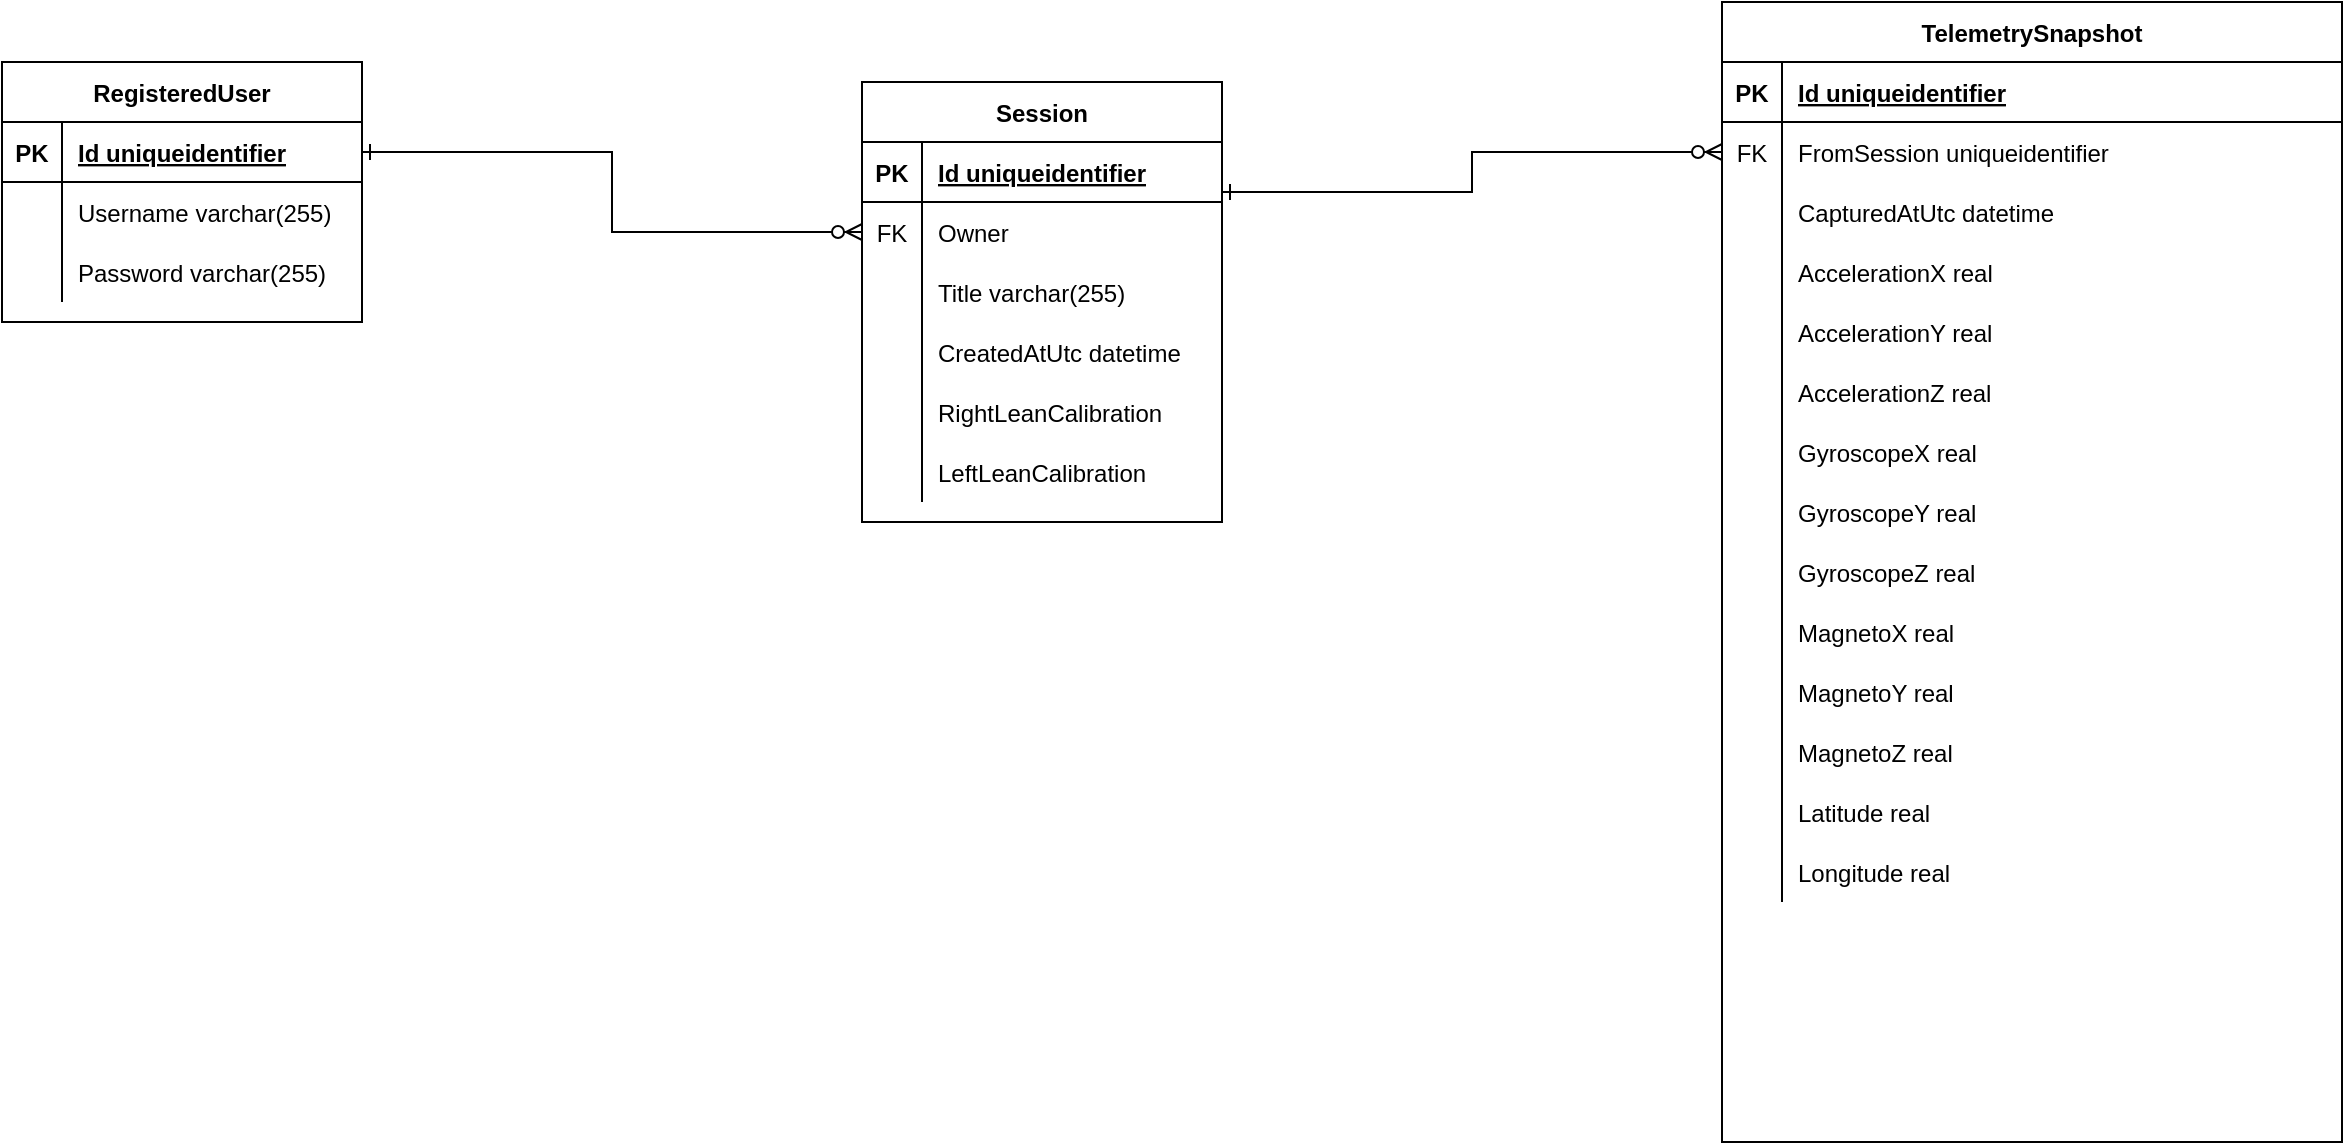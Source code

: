 <mxfile version="15.6.2" type="device"><diagram id="uxjR67eXe4s9mB2-4hJg" name="Page-1"><mxGraphModel dx="1952" dy="606" grid="1" gridSize="10" guides="1" tooltips="1" connect="1" arrows="1" fold="1" page="1" pageScale="1" pageWidth="850" pageHeight="1100" math="0" shadow="0"><root><mxCell id="0"/><mxCell id="1" parent="0"/><mxCell id="_TvXI2_eDQ4WfYmYCl9j-1" value="TelemetrySnapshot" style="shape=table;startSize=30;container=1;collapsible=1;childLayout=tableLayout;fixedRows=1;rowLines=0;fontStyle=1;align=center;resizeLast=1;" parent="1" vertex="1"><mxGeometry x="330" y="320" width="310" height="570" as="geometry"/></mxCell><mxCell id="_TvXI2_eDQ4WfYmYCl9j-2" value="" style="shape=partialRectangle;collapsible=0;dropTarget=0;pointerEvents=0;fillColor=none;top=0;left=0;bottom=1;right=0;points=[[0,0.5],[1,0.5]];portConstraint=eastwest;" parent="_TvXI2_eDQ4WfYmYCl9j-1" vertex="1"><mxGeometry y="30" width="310" height="30" as="geometry"/></mxCell><mxCell id="_TvXI2_eDQ4WfYmYCl9j-3" value="PK" style="shape=partialRectangle;connectable=0;fillColor=none;top=0;left=0;bottom=0;right=0;fontStyle=1;overflow=hidden;" parent="_TvXI2_eDQ4WfYmYCl9j-2" vertex="1"><mxGeometry width="30" height="30" as="geometry"><mxRectangle width="30" height="30" as="alternateBounds"/></mxGeometry></mxCell><mxCell id="_TvXI2_eDQ4WfYmYCl9j-4" value="Id uniqueidentifier" style="shape=partialRectangle;connectable=0;fillColor=none;top=0;left=0;bottom=0;right=0;align=left;spacingLeft=6;fontStyle=5;overflow=hidden;" parent="_TvXI2_eDQ4WfYmYCl9j-2" vertex="1"><mxGeometry x="30" width="280" height="30" as="geometry"><mxRectangle width="280" height="30" as="alternateBounds"/></mxGeometry></mxCell><mxCell id="_TvXI2_eDQ4WfYmYCl9j-45" style="shape=partialRectangle;collapsible=0;dropTarget=0;pointerEvents=0;fillColor=none;top=0;left=0;bottom=0;right=0;points=[[0,0.5],[1,0.5]];portConstraint=eastwest;" parent="_TvXI2_eDQ4WfYmYCl9j-1" vertex="1"><mxGeometry y="60" width="310" height="30" as="geometry"/></mxCell><mxCell id="_TvXI2_eDQ4WfYmYCl9j-46" value="FK" style="shape=partialRectangle;connectable=0;fillColor=none;top=0;left=0;bottom=0;right=0;editable=1;overflow=hidden;" parent="_TvXI2_eDQ4WfYmYCl9j-45" vertex="1"><mxGeometry width="30" height="30" as="geometry"><mxRectangle width="30" height="30" as="alternateBounds"/></mxGeometry></mxCell><mxCell id="_TvXI2_eDQ4WfYmYCl9j-47" value="FromSession uniqueidentifier" style="shape=partialRectangle;connectable=0;fillColor=none;top=0;left=0;bottom=0;right=0;align=left;spacingLeft=6;overflow=hidden;" parent="_TvXI2_eDQ4WfYmYCl9j-45" vertex="1"><mxGeometry x="30" width="280" height="30" as="geometry"><mxRectangle width="280" height="30" as="alternateBounds"/></mxGeometry></mxCell><mxCell id="_TvXI2_eDQ4WfYmYCl9j-5" value="" style="shape=partialRectangle;collapsible=0;dropTarget=0;pointerEvents=0;fillColor=none;top=0;left=0;bottom=0;right=0;points=[[0,0.5],[1,0.5]];portConstraint=eastwest;" parent="_TvXI2_eDQ4WfYmYCl9j-1" vertex="1"><mxGeometry y="90" width="310" height="30" as="geometry"/></mxCell><mxCell id="_TvXI2_eDQ4WfYmYCl9j-6" value="" style="shape=partialRectangle;connectable=0;fillColor=none;top=0;left=0;bottom=0;right=0;editable=1;overflow=hidden;" parent="_TvXI2_eDQ4WfYmYCl9j-5" vertex="1"><mxGeometry width="30" height="30" as="geometry"><mxRectangle width="30" height="30" as="alternateBounds"/></mxGeometry></mxCell><mxCell id="_TvXI2_eDQ4WfYmYCl9j-7" value="CapturedAtUtc datetime" style="shape=partialRectangle;connectable=0;fillColor=none;top=0;left=0;bottom=0;right=0;align=left;spacingLeft=6;overflow=hidden;" parent="_TvXI2_eDQ4WfYmYCl9j-5" vertex="1"><mxGeometry x="30" width="280" height="30" as="geometry"><mxRectangle width="280" height="30" as="alternateBounds"/></mxGeometry></mxCell><mxCell id="_TvXI2_eDQ4WfYmYCl9j-8" value="" style="shape=partialRectangle;collapsible=0;dropTarget=0;pointerEvents=0;fillColor=none;top=0;left=0;bottom=0;right=0;points=[[0,0.5],[1,0.5]];portConstraint=eastwest;" parent="_TvXI2_eDQ4WfYmYCl9j-1" vertex="1"><mxGeometry y="120" width="310" height="30" as="geometry"/></mxCell><mxCell id="_TvXI2_eDQ4WfYmYCl9j-9" value="" style="shape=partialRectangle;connectable=0;fillColor=none;top=0;left=0;bottom=0;right=0;editable=1;overflow=hidden;" parent="_TvXI2_eDQ4WfYmYCl9j-8" vertex="1"><mxGeometry width="30" height="30" as="geometry"><mxRectangle width="30" height="30" as="alternateBounds"/></mxGeometry></mxCell><mxCell id="_TvXI2_eDQ4WfYmYCl9j-10" value="AccelerationX real" style="shape=partialRectangle;connectable=0;fillColor=none;top=0;left=0;bottom=0;right=0;align=left;spacingLeft=6;overflow=hidden;" parent="_TvXI2_eDQ4WfYmYCl9j-8" vertex="1"><mxGeometry x="30" width="280" height="30" as="geometry"><mxRectangle width="280" height="30" as="alternateBounds"/></mxGeometry></mxCell><mxCell id="_TvXI2_eDQ4WfYmYCl9j-11" value="" style="shape=partialRectangle;collapsible=0;dropTarget=0;pointerEvents=0;fillColor=none;top=0;left=0;bottom=0;right=0;points=[[0,0.5],[1,0.5]];portConstraint=eastwest;" parent="_TvXI2_eDQ4WfYmYCl9j-1" vertex="1"><mxGeometry y="150" width="310" height="30" as="geometry"/></mxCell><mxCell id="_TvXI2_eDQ4WfYmYCl9j-12" value="" style="shape=partialRectangle;connectable=0;fillColor=none;top=0;left=0;bottom=0;right=0;editable=1;overflow=hidden;" parent="_TvXI2_eDQ4WfYmYCl9j-11" vertex="1"><mxGeometry width="30" height="30" as="geometry"><mxRectangle width="30" height="30" as="alternateBounds"/></mxGeometry></mxCell><mxCell id="_TvXI2_eDQ4WfYmYCl9j-13" value="AccelerationY real" style="shape=partialRectangle;connectable=0;fillColor=none;top=0;left=0;bottom=0;right=0;align=left;spacingLeft=6;overflow=hidden;" parent="_TvXI2_eDQ4WfYmYCl9j-11" vertex="1"><mxGeometry x="30" width="280" height="30" as="geometry"><mxRectangle width="280" height="30" as="alternateBounds"/></mxGeometry></mxCell><mxCell id="_TvXI2_eDQ4WfYmYCl9j-14" style="shape=partialRectangle;collapsible=0;dropTarget=0;pointerEvents=0;fillColor=none;top=0;left=0;bottom=0;right=0;points=[[0,0.5],[1,0.5]];portConstraint=eastwest;" parent="_TvXI2_eDQ4WfYmYCl9j-1" vertex="1"><mxGeometry y="180" width="310" height="30" as="geometry"/></mxCell><mxCell id="_TvXI2_eDQ4WfYmYCl9j-15" style="shape=partialRectangle;connectable=0;fillColor=none;top=0;left=0;bottom=0;right=0;editable=1;overflow=hidden;" parent="_TvXI2_eDQ4WfYmYCl9j-14" vertex="1"><mxGeometry width="30" height="30" as="geometry"><mxRectangle width="30" height="30" as="alternateBounds"/></mxGeometry></mxCell><mxCell id="_TvXI2_eDQ4WfYmYCl9j-16" value="AccelerationZ real" style="shape=partialRectangle;connectable=0;fillColor=none;top=0;left=0;bottom=0;right=0;align=left;spacingLeft=6;overflow=hidden;" parent="_TvXI2_eDQ4WfYmYCl9j-14" vertex="1"><mxGeometry x="30" width="280" height="30" as="geometry"><mxRectangle width="280" height="30" as="alternateBounds"/></mxGeometry></mxCell><mxCell id="_TvXI2_eDQ4WfYmYCl9j-17" style="shape=partialRectangle;collapsible=0;dropTarget=0;pointerEvents=0;fillColor=none;top=0;left=0;bottom=0;right=0;points=[[0,0.5],[1,0.5]];portConstraint=eastwest;" parent="_TvXI2_eDQ4WfYmYCl9j-1" vertex="1"><mxGeometry y="210" width="310" height="30" as="geometry"/></mxCell><mxCell id="_TvXI2_eDQ4WfYmYCl9j-18" style="shape=partialRectangle;connectable=0;fillColor=none;top=0;left=0;bottom=0;right=0;editable=1;overflow=hidden;" parent="_TvXI2_eDQ4WfYmYCl9j-17" vertex="1"><mxGeometry width="30" height="30" as="geometry"><mxRectangle width="30" height="30" as="alternateBounds"/></mxGeometry></mxCell><mxCell id="_TvXI2_eDQ4WfYmYCl9j-19" value="GyroscopeX real" style="shape=partialRectangle;connectable=0;fillColor=none;top=0;left=0;bottom=0;right=0;align=left;spacingLeft=6;overflow=hidden;" parent="_TvXI2_eDQ4WfYmYCl9j-17" vertex="1"><mxGeometry x="30" width="280" height="30" as="geometry"><mxRectangle width="280" height="30" as="alternateBounds"/></mxGeometry></mxCell><mxCell id="_TvXI2_eDQ4WfYmYCl9j-20" style="shape=partialRectangle;collapsible=0;dropTarget=0;pointerEvents=0;fillColor=none;top=0;left=0;bottom=0;right=0;points=[[0,0.5],[1,0.5]];portConstraint=eastwest;" parent="_TvXI2_eDQ4WfYmYCl9j-1" vertex="1"><mxGeometry y="240" width="310" height="30" as="geometry"/></mxCell><mxCell id="_TvXI2_eDQ4WfYmYCl9j-21" style="shape=partialRectangle;connectable=0;fillColor=none;top=0;left=0;bottom=0;right=0;editable=1;overflow=hidden;" parent="_TvXI2_eDQ4WfYmYCl9j-20" vertex="1"><mxGeometry width="30" height="30" as="geometry"><mxRectangle width="30" height="30" as="alternateBounds"/></mxGeometry></mxCell><mxCell id="_TvXI2_eDQ4WfYmYCl9j-22" value="GyroscopeY real" style="shape=partialRectangle;connectable=0;fillColor=none;top=0;left=0;bottom=0;right=0;align=left;spacingLeft=6;overflow=hidden;" parent="_TvXI2_eDQ4WfYmYCl9j-20" vertex="1"><mxGeometry x="30" width="280" height="30" as="geometry"><mxRectangle width="280" height="30" as="alternateBounds"/></mxGeometry></mxCell><mxCell id="_TvXI2_eDQ4WfYmYCl9j-23" style="shape=partialRectangle;collapsible=0;dropTarget=0;pointerEvents=0;fillColor=none;top=0;left=0;bottom=0;right=0;points=[[0,0.5],[1,0.5]];portConstraint=eastwest;" parent="_TvXI2_eDQ4WfYmYCl9j-1" vertex="1"><mxGeometry y="270" width="310" height="30" as="geometry"/></mxCell><mxCell id="_TvXI2_eDQ4WfYmYCl9j-24" style="shape=partialRectangle;connectable=0;fillColor=none;top=0;left=0;bottom=0;right=0;editable=1;overflow=hidden;" parent="_TvXI2_eDQ4WfYmYCl9j-23" vertex="1"><mxGeometry width="30" height="30" as="geometry"><mxRectangle width="30" height="30" as="alternateBounds"/></mxGeometry></mxCell><mxCell id="_TvXI2_eDQ4WfYmYCl9j-25" value="GyroscopeZ real" style="shape=partialRectangle;connectable=0;fillColor=none;top=0;left=0;bottom=0;right=0;align=left;spacingLeft=6;overflow=hidden;" parent="_TvXI2_eDQ4WfYmYCl9j-23" vertex="1"><mxGeometry x="30" width="280" height="30" as="geometry"><mxRectangle width="280" height="30" as="alternateBounds"/></mxGeometry></mxCell><mxCell id="_TvXI2_eDQ4WfYmYCl9j-49" style="shape=partialRectangle;collapsible=0;dropTarget=0;pointerEvents=0;fillColor=none;top=0;left=0;bottom=0;right=0;points=[[0,0.5],[1,0.5]];portConstraint=eastwest;" parent="_TvXI2_eDQ4WfYmYCl9j-1" vertex="1"><mxGeometry y="300" width="310" height="30" as="geometry"/></mxCell><mxCell id="_TvXI2_eDQ4WfYmYCl9j-50" style="shape=partialRectangle;connectable=0;fillColor=none;top=0;left=0;bottom=0;right=0;editable=1;overflow=hidden;" parent="_TvXI2_eDQ4WfYmYCl9j-49" vertex="1"><mxGeometry width="30" height="30" as="geometry"><mxRectangle width="30" height="30" as="alternateBounds"/></mxGeometry></mxCell><mxCell id="_TvXI2_eDQ4WfYmYCl9j-51" value="MagnetoX real" style="shape=partialRectangle;connectable=0;fillColor=none;top=0;left=0;bottom=0;right=0;align=left;spacingLeft=6;overflow=hidden;" parent="_TvXI2_eDQ4WfYmYCl9j-49" vertex="1"><mxGeometry x="30" width="280" height="30" as="geometry"><mxRectangle width="280" height="30" as="alternateBounds"/></mxGeometry></mxCell><mxCell id="_TvXI2_eDQ4WfYmYCl9j-52" style="shape=partialRectangle;collapsible=0;dropTarget=0;pointerEvents=0;fillColor=none;top=0;left=0;bottom=0;right=0;points=[[0,0.5],[1,0.5]];portConstraint=eastwest;" parent="_TvXI2_eDQ4WfYmYCl9j-1" vertex="1"><mxGeometry y="330" width="310" height="30" as="geometry"/></mxCell><mxCell id="_TvXI2_eDQ4WfYmYCl9j-53" style="shape=partialRectangle;connectable=0;fillColor=none;top=0;left=0;bottom=0;right=0;editable=1;overflow=hidden;" parent="_TvXI2_eDQ4WfYmYCl9j-52" vertex="1"><mxGeometry width="30" height="30" as="geometry"><mxRectangle width="30" height="30" as="alternateBounds"/></mxGeometry></mxCell><mxCell id="_TvXI2_eDQ4WfYmYCl9j-54" value="MagnetoY real" style="shape=partialRectangle;connectable=0;fillColor=none;top=0;left=0;bottom=0;right=0;align=left;spacingLeft=6;overflow=hidden;" parent="_TvXI2_eDQ4WfYmYCl9j-52" vertex="1"><mxGeometry x="30" width="280" height="30" as="geometry"><mxRectangle width="280" height="30" as="alternateBounds"/></mxGeometry></mxCell><mxCell id="_TvXI2_eDQ4WfYmYCl9j-55" style="shape=partialRectangle;collapsible=0;dropTarget=0;pointerEvents=0;fillColor=none;top=0;left=0;bottom=0;right=0;points=[[0,0.5],[1,0.5]];portConstraint=eastwest;" parent="_TvXI2_eDQ4WfYmYCl9j-1" vertex="1"><mxGeometry y="360" width="310" height="30" as="geometry"/></mxCell><mxCell id="_TvXI2_eDQ4WfYmYCl9j-56" style="shape=partialRectangle;connectable=0;fillColor=none;top=0;left=0;bottom=0;right=0;editable=1;overflow=hidden;" parent="_TvXI2_eDQ4WfYmYCl9j-55" vertex="1"><mxGeometry width="30" height="30" as="geometry"><mxRectangle width="30" height="30" as="alternateBounds"/></mxGeometry></mxCell><mxCell id="_TvXI2_eDQ4WfYmYCl9j-57" value="MagnetoZ real" style="shape=partialRectangle;connectable=0;fillColor=none;top=0;left=0;bottom=0;right=0;align=left;spacingLeft=6;overflow=hidden;" parent="_TvXI2_eDQ4WfYmYCl9j-55" vertex="1"><mxGeometry x="30" width="280" height="30" as="geometry"><mxRectangle width="280" height="30" as="alternateBounds"/></mxGeometry></mxCell><mxCell id="_TvXI2_eDQ4WfYmYCl9j-26" style="shape=partialRectangle;collapsible=0;dropTarget=0;pointerEvents=0;fillColor=none;top=0;left=0;bottom=0;right=0;points=[[0,0.5],[1,0.5]];portConstraint=eastwest;" parent="_TvXI2_eDQ4WfYmYCl9j-1" vertex="1"><mxGeometry y="390" width="310" height="30" as="geometry"/></mxCell><mxCell id="_TvXI2_eDQ4WfYmYCl9j-27" style="shape=partialRectangle;connectable=0;fillColor=none;top=0;left=0;bottom=0;right=0;editable=1;overflow=hidden;" parent="_TvXI2_eDQ4WfYmYCl9j-26" vertex="1"><mxGeometry width="30" height="30" as="geometry"><mxRectangle width="30" height="30" as="alternateBounds"/></mxGeometry></mxCell><mxCell id="_TvXI2_eDQ4WfYmYCl9j-28" value="Latitude real" style="shape=partialRectangle;connectable=0;fillColor=none;top=0;left=0;bottom=0;right=0;align=left;spacingLeft=6;overflow=hidden;" parent="_TvXI2_eDQ4WfYmYCl9j-26" vertex="1"><mxGeometry x="30" width="280" height="30" as="geometry"><mxRectangle width="280" height="30" as="alternateBounds"/></mxGeometry></mxCell><mxCell id="_TvXI2_eDQ4WfYmYCl9j-29" style="shape=partialRectangle;collapsible=0;dropTarget=0;pointerEvents=0;fillColor=none;top=0;left=0;bottom=0;right=0;points=[[0,0.5],[1,0.5]];portConstraint=eastwest;" parent="_TvXI2_eDQ4WfYmYCl9j-1" vertex="1"><mxGeometry y="420" width="310" height="30" as="geometry"/></mxCell><mxCell id="_TvXI2_eDQ4WfYmYCl9j-30" style="shape=partialRectangle;connectable=0;fillColor=none;top=0;left=0;bottom=0;right=0;editable=1;overflow=hidden;" parent="_TvXI2_eDQ4WfYmYCl9j-29" vertex="1"><mxGeometry width="30" height="30" as="geometry"><mxRectangle width="30" height="30" as="alternateBounds"/></mxGeometry></mxCell><mxCell id="_TvXI2_eDQ4WfYmYCl9j-31" value="Longitude real" style="shape=partialRectangle;connectable=0;fillColor=none;top=0;left=0;bottom=0;right=0;align=left;spacingLeft=6;overflow=hidden;" parent="_TvXI2_eDQ4WfYmYCl9j-29" vertex="1"><mxGeometry x="30" width="280" height="30" as="geometry"><mxRectangle width="280" height="30" as="alternateBounds"/></mxGeometry></mxCell><mxCell id="_TvXI2_eDQ4WfYmYCl9j-32" value="Session" style="shape=table;startSize=30;container=1;collapsible=1;childLayout=tableLayout;fixedRows=1;rowLines=0;fontStyle=1;align=center;resizeLast=1;" parent="1" vertex="1"><mxGeometry x="-100" y="360" width="180" height="220" as="geometry"/></mxCell><mxCell id="_TvXI2_eDQ4WfYmYCl9j-33" value="" style="shape=partialRectangle;collapsible=0;dropTarget=0;pointerEvents=0;fillColor=none;top=0;left=0;bottom=1;right=0;points=[[0,0.5],[1,0.5]];portConstraint=eastwest;" parent="_TvXI2_eDQ4WfYmYCl9j-32" vertex="1"><mxGeometry y="30" width="180" height="30" as="geometry"/></mxCell><mxCell id="_TvXI2_eDQ4WfYmYCl9j-34" value="PK" style="shape=partialRectangle;connectable=0;fillColor=none;top=0;left=0;bottom=0;right=0;fontStyle=1;overflow=hidden;" parent="_TvXI2_eDQ4WfYmYCl9j-33" vertex="1"><mxGeometry width="30" height="30" as="geometry"><mxRectangle width="30" height="30" as="alternateBounds"/></mxGeometry></mxCell><mxCell id="_TvXI2_eDQ4WfYmYCl9j-35" value="Id uniqueidentifier" style="shape=partialRectangle;connectable=0;fillColor=none;top=0;left=0;bottom=0;right=0;align=left;spacingLeft=6;fontStyle=5;overflow=hidden;" parent="_TvXI2_eDQ4WfYmYCl9j-33" vertex="1"><mxGeometry x="30" width="150" height="30" as="geometry"><mxRectangle width="150" height="30" as="alternateBounds"/></mxGeometry></mxCell><mxCell id="_TvXI2_eDQ4WfYmYCl9j-36" value="" style="shape=partialRectangle;collapsible=0;dropTarget=0;pointerEvents=0;fillColor=none;top=0;left=0;bottom=0;right=0;points=[[0,0.5],[1,0.5]];portConstraint=eastwest;" parent="_TvXI2_eDQ4WfYmYCl9j-32" vertex="1"><mxGeometry y="60" width="180" height="30" as="geometry"/></mxCell><mxCell id="_TvXI2_eDQ4WfYmYCl9j-37" value="FK" style="shape=partialRectangle;connectable=0;fillColor=none;top=0;left=0;bottom=0;right=0;editable=1;overflow=hidden;" parent="_TvXI2_eDQ4WfYmYCl9j-36" vertex="1"><mxGeometry width="30" height="30" as="geometry"><mxRectangle width="30" height="30" as="alternateBounds"/></mxGeometry></mxCell><mxCell id="_TvXI2_eDQ4WfYmYCl9j-38" value="Owner" style="shape=partialRectangle;connectable=0;fillColor=none;top=0;left=0;bottom=0;right=0;align=left;spacingLeft=6;overflow=hidden;" parent="_TvXI2_eDQ4WfYmYCl9j-36" vertex="1"><mxGeometry x="30" width="150" height="30" as="geometry"><mxRectangle width="150" height="30" as="alternateBounds"/></mxGeometry></mxCell><mxCell id="utBm115BUwZT5mW696Ef-1" style="shape=partialRectangle;collapsible=0;dropTarget=0;pointerEvents=0;fillColor=none;top=0;left=0;bottom=0;right=0;points=[[0,0.5],[1,0.5]];portConstraint=eastwest;" vertex="1" parent="_TvXI2_eDQ4WfYmYCl9j-32"><mxGeometry y="90" width="180" height="30" as="geometry"/></mxCell><mxCell id="utBm115BUwZT5mW696Ef-2" style="shape=partialRectangle;connectable=0;fillColor=none;top=0;left=0;bottom=0;right=0;editable=1;overflow=hidden;" vertex="1" parent="utBm115BUwZT5mW696Ef-1"><mxGeometry width="30" height="30" as="geometry"><mxRectangle width="30" height="30" as="alternateBounds"/></mxGeometry></mxCell><mxCell id="utBm115BUwZT5mW696Ef-3" value="Title varchar(255)" style="shape=partialRectangle;connectable=0;fillColor=none;top=0;left=0;bottom=0;right=0;align=left;spacingLeft=6;overflow=hidden;" vertex="1" parent="utBm115BUwZT5mW696Ef-1"><mxGeometry x="30" width="150" height="30" as="geometry"><mxRectangle width="150" height="30" as="alternateBounds"/></mxGeometry></mxCell><mxCell id="utBm115BUwZT5mW696Ef-4" style="shape=partialRectangle;collapsible=0;dropTarget=0;pointerEvents=0;fillColor=none;top=0;left=0;bottom=0;right=0;points=[[0,0.5],[1,0.5]];portConstraint=eastwest;" vertex="1" parent="_TvXI2_eDQ4WfYmYCl9j-32"><mxGeometry y="120" width="180" height="30" as="geometry"/></mxCell><mxCell id="utBm115BUwZT5mW696Ef-5" style="shape=partialRectangle;connectable=0;fillColor=none;top=0;left=0;bottom=0;right=0;editable=1;overflow=hidden;" vertex="1" parent="utBm115BUwZT5mW696Ef-4"><mxGeometry width="30" height="30" as="geometry"><mxRectangle width="30" height="30" as="alternateBounds"/></mxGeometry></mxCell><mxCell id="utBm115BUwZT5mW696Ef-6" value="CreatedAtUtc datetime" style="shape=partialRectangle;connectable=0;fillColor=none;top=0;left=0;bottom=0;right=0;align=left;spacingLeft=6;overflow=hidden;" vertex="1" parent="utBm115BUwZT5mW696Ef-4"><mxGeometry x="30" width="150" height="30" as="geometry"><mxRectangle width="150" height="30" as="alternateBounds"/></mxGeometry></mxCell><mxCell id="utBm115BUwZT5mW696Ef-7" style="shape=partialRectangle;collapsible=0;dropTarget=0;pointerEvents=0;fillColor=none;top=0;left=0;bottom=0;right=0;points=[[0,0.5],[1,0.5]];portConstraint=eastwest;" vertex="1" parent="_TvXI2_eDQ4WfYmYCl9j-32"><mxGeometry y="150" width="180" height="30" as="geometry"/></mxCell><mxCell id="utBm115BUwZT5mW696Ef-8" style="shape=partialRectangle;connectable=0;fillColor=none;top=0;left=0;bottom=0;right=0;editable=1;overflow=hidden;" vertex="1" parent="utBm115BUwZT5mW696Ef-7"><mxGeometry width="30" height="30" as="geometry"><mxRectangle width="30" height="30" as="alternateBounds"/></mxGeometry></mxCell><mxCell id="utBm115BUwZT5mW696Ef-9" value="RightLeanCalibration" style="shape=partialRectangle;connectable=0;fillColor=none;top=0;left=0;bottom=0;right=0;align=left;spacingLeft=6;overflow=hidden;" vertex="1" parent="utBm115BUwZT5mW696Ef-7"><mxGeometry x="30" width="150" height="30" as="geometry"><mxRectangle width="150" height="30" as="alternateBounds"/></mxGeometry></mxCell><mxCell id="utBm115BUwZT5mW696Ef-10" style="shape=partialRectangle;collapsible=0;dropTarget=0;pointerEvents=0;fillColor=none;top=0;left=0;bottom=0;right=0;points=[[0,0.5],[1,0.5]];portConstraint=eastwest;" vertex="1" parent="_TvXI2_eDQ4WfYmYCl9j-32"><mxGeometry y="180" width="180" height="30" as="geometry"/></mxCell><mxCell id="utBm115BUwZT5mW696Ef-11" style="shape=partialRectangle;connectable=0;fillColor=none;top=0;left=0;bottom=0;right=0;editable=1;overflow=hidden;" vertex="1" parent="utBm115BUwZT5mW696Ef-10"><mxGeometry width="30" height="30" as="geometry"><mxRectangle width="30" height="30" as="alternateBounds"/></mxGeometry></mxCell><mxCell id="utBm115BUwZT5mW696Ef-12" value="LeftLeanCalibration" style="shape=partialRectangle;connectable=0;fillColor=none;top=0;left=0;bottom=0;right=0;align=left;spacingLeft=6;overflow=hidden;" vertex="1" parent="utBm115BUwZT5mW696Ef-10"><mxGeometry x="30" width="150" height="30" as="geometry"><mxRectangle width="150" height="30" as="alternateBounds"/></mxGeometry></mxCell><mxCell id="_TvXI2_eDQ4WfYmYCl9j-48" style="edgeStyle=orthogonalEdgeStyle;rounded=0;orthogonalLoop=1;jettySize=auto;html=1;exitX=0;exitY=0.5;exitDx=0;exitDy=0;entryX=1;entryY=0.25;entryDx=0;entryDy=0;endArrow=ERone;endFill=0;startArrow=ERzeroToMany;startFill=1;" parent="1" source="_TvXI2_eDQ4WfYmYCl9j-45" target="_TvXI2_eDQ4WfYmYCl9j-32" edge="1"><mxGeometry relative="1" as="geometry"/></mxCell><mxCell id="_TvXI2_eDQ4WfYmYCl9j-58" value="RegisteredUser" style="shape=table;startSize=30;container=1;collapsible=1;childLayout=tableLayout;fixedRows=1;rowLines=0;fontStyle=1;align=center;resizeLast=1;" parent="1" vertex="1"><mxGeometry x="-530" y="350" width="180" height="130" as="geometry"/></mxCell><mxCell id="_TvXI2_eDQ4WfYmYCl9j-59" value="" style="shape=partialRectangle;collapsible=0;dropTarget=0;pointerEvents=0;fillColor=none;top=0;left=0;bottom=1;right=0;points=[[0,0.5],[1,0.5]];portConstraint=eastwest;" parent="_TvXI2_eDQ4WfYmYCl9j-58" vertex="1"><mxGeometry y="30" width="180" height="30" as="geometry"/></mxCell><mxCell id="_TvXI2_eDQ4WfYmYCl9j-60" value="PK" style="shape=partialRectangle;connectable=0;fillColor=none;top=0;left=0;bottom=0;right=0;fontStyle=1;overflow=hidden;" parent="_TvXI2_eDQ4WfYmYCl9j-59" vertex="1"><mxGeometry width="30" height="30" as="geometry"><mxRectangle width="30" height="30" as="alternateBounds"/></mxGeometry></mxCell><mxCell id="_TvXI2_eDQ4WfYmYCl9j-61" value="Id uniqueidentifier" style="shape=partialRectangle;connectable=0;fillColor=none;top=0;left=0;bottom=0;right=0;align=left;spacingLeft=6;fontStyle=5;overflow=hidden;" parent="_TvXI2_eDQ4WfYmYCl9j-59" vertex="1"><mxGeometry x="30" width="150" height="30" as="geometry"><mxRectangle width="150" height="30" as="alternateBounds"/></mxGeometry></mxCell><mxCell id="_TvXI2_eDQ4WfYmYCl9j-62" value="" style="shape=partialRectangle;collapsible=0;dropTarget=0;pointerEvents=0;fillColor=none;top=0;left=0;bottom=0;right=0;points=[[0,0.5],[1,0.5]];portConstraint=eastwest;" parent="_TvXI2_eDQ4WfYmYCl9j-58" vertex="1"><mxGeometry y="60" width="180" height="30" as="geometry"/></mxCell><mxCell id="_TvXI2_eDQ4WfYmYCl9j-63" value="" style="shape=partialRectangle;connectable=0;fillColor=none;top=0;left=0;bottom=0;right=0;editable=1;overflow=hidden;" parent="_TvXI2_eDQ4WfYmYCl9j-62" vertex="1"><mxGeometry width="30" height="30" as="geometry"><mxRectangle width="30" height="30" as="alternateBounds"/></mxGeometry></mxCell><mxCell id="_TvXI2_eDQ4WfYmYCl9j-64" value="Username varchar(255)" style="shape=partialRectangle;connectable=0;fillColor=none;top=0;left=0;bottom=0;right=0;align=left;spacingLeft=6;overflow=hidden;" parent="_TvXI2_eDQ4WfYmYCl9j-62" vertex="1"><mxGeometry x="30" width="150" height="30" as="geometry"><mxRectangle width="150" height="30" as="alternateBounds"/></mxGeometry></mxCell><mxCell id="_TvXI2_eDQ4WfYmYCl9j-65" value="" style="shape=partialRectangle;collapsible=0;dropTarget=0;pointerEvents=0;fillColor=none;top=0;left=0;bottom=0;right=0;points=[[0,0.5],[1,0.5]];portConstraint=eastwest;" parent="_TvXI2_eDQ4WfYmYCl9j-58" vertex="1"><mxGeometry y="90" width="180" height="30" as="geometry"/></mxCell><mxCell id="_TvXI2_eDQ4WfYmYCl9j-66" value="" style="shape=partialRectangle;connectable=0;fillColor=none;top=0;left=0;bottom=0;right=0;editable=1;overflow=hidden;" parent="_TvXI2_eDQ4WfYmYCl9j-65" vertex="1"><mxGeometry width="30" height="30" as="geometry"><mxRectangle width="30" height="30" as="alternateBounds"/></mxGeometry></mxCell><mxCell id="_TvXI2_eDQ4WfYmYCl9j-67" value="Password varchar(255)" style="shape=partialRectangle;connectable=0;fillColor=none;top=0;left=0;bottom=0;right=0;align=left;spacingLeft=6;overflow=hidden;" parent="_TvXI2_eDQ4WfYmYCl9j-65" vertex="1"><mxGeometry x="30" width="150" height="30" as="geometry"><mxRectangle width="150" height="30" as="alternateBounds"/></mxGeometry></mxCell><mxCell id="_TvXI2_eDQ4WfYmYCl9j-71" style="edgeStyle=orthogonalEdgeStyle;rounded=0;orthogonalLoop=1;jettySize=auto;html=1;exitX=0;exitY=0.5;exitDx=0;exitDy=0;entryX=1;entryY=0.5;entryDx=0;entryDy=0;startArrow=ERzeroToMany;startFill=1;endArrow=ERone;endFill=0;" parent="1" source="_TvXI2_eDQ4WfYmYCl9j-36" target="_TvXI2_eDQ4WfYmYCl9j-59" edge="1"><mxGeometry relative="1" as="geometry"/></mxCell></root></mxGraphModel></diagram></mxfile>